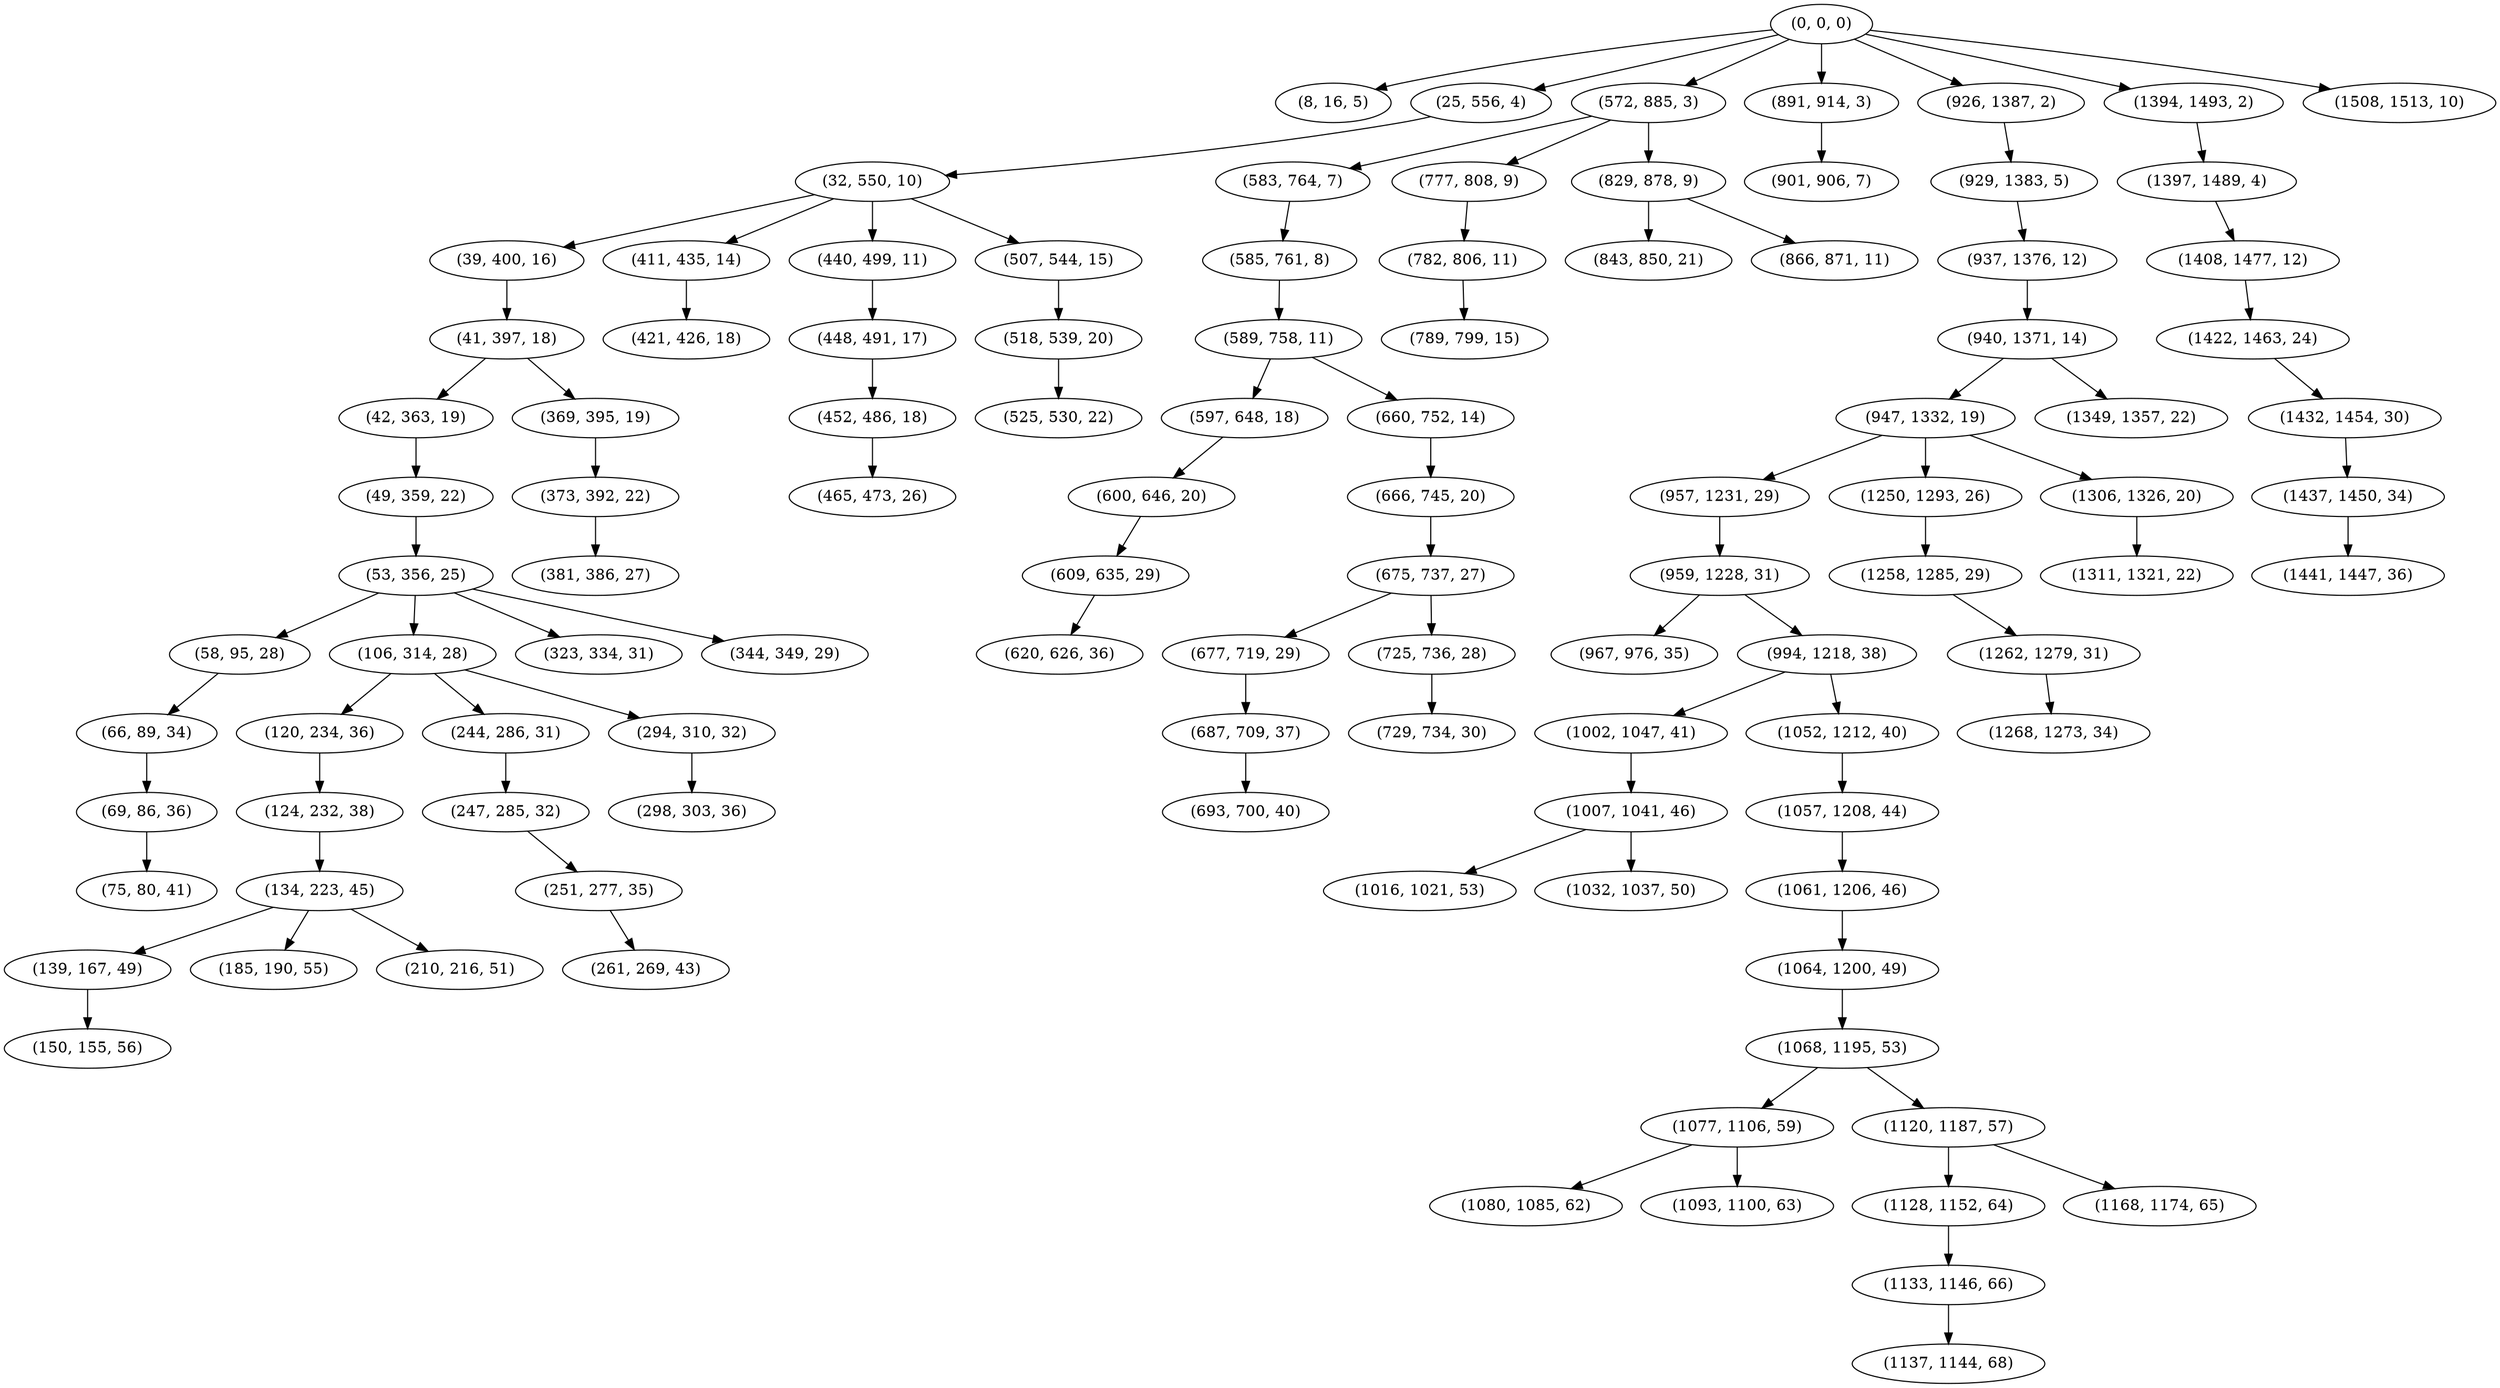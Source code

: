digraph tree {
    "(0, 0, 0)";
    "(8, 16, 5)";
    "(25, 556, 4)";
    "(32, 550, 10)";
    "(39, 400, 16)";
    "(41, 397, 18)";
    "(42, 363, 19)";
    "(49, 359, 22)";
    "(53, 356, 25)";
    "(58, 95, 28)";
    "(66, 89, 34)";
    "(69, 86, 36)";
    "(75, 80, 41)";
    "(106, 314, 28)";
    "(120, 234, 36)";
    "(124, 232, 38)";
    "(134, 223, 45)";
    "(139, 167, 49)";
    "(150, 155, 56)";
    "(185, 190, 55)";
    "(210, 216, 51)";
    "(244, 286, 31)";
    "(247, 285, 32)";
    "(251, 277, 35)";
    "(261, 269, 43)";
    "(294, 310, 32)";
    "(298, 303, 36)";
    "(323, 334, 31)";
    "(344, 349, 29)";
    "(369, 395, 19)";
    "(373, 392, 22)";
    "(381, 386, 27)";
    "(411, 435, 14)";
    "(421, 426, 18)";
    "(440, 499, 11)";
    "(448, 491, 17)";
    "(452, 486, 18)";
    "(465, 473, 26)";
    "(507, 544, 15)";
    "(518, 539, 20)";
    "(525, 530, 22)";
    "(572, 885, 3)";
    "(583, 764, 7)";
    "(585, 761, 8)";
    "(589, 758, 11)";
    "(597, 648, 18)";
    "(600, 646, 20)";
    "(609, 635, 29)";
    "(620, 626, 36)";
    "(660, 752, 14)";
    "(666, 745, 20)";
    "(675, 737, 27)";
    "(677, 719, 29)";
    "(687, 709, 37)";
    "(693, 700, 40)";
    "(725, 736, 28)";
    "(729, 734, 30)";
    "(777, 808, 9)";
    "(782, 806, 11)";
    "(789, 799, 15)";
    "(829, 878, 9)";
    "(843, 850, 21)";
    "(866, 871, 11)";
    "(891, 914, 3)";
    "(901, 906, 7)";
    "(926, 1387, 2)";
    "(929, 1383, 5)";
    "(937, 1376, 12)";
    "(940, 1371, 14)";
    "(947, 1332, 19)";
    "(957, 1231, 29)";
    "(959, 1228, 31)";
    "(967, 976, 35)";
    "(994, 1218, 38)";
    "(1002, 1047, 41)";
    "(1007, 1041, 46)";
    "(1016, 1021, 53)";
    "(1032, 1037, 50)";
    "(1052, 1212, 40)";
    "(1057, 1208, 44)";
    "(1061, 1206, 46)";
    "(1064, 1200, 49)";
    "(1068, 1195, 53)";
    "(1077, 1106, 59)";
    "(1080, 1085, 62)";
    "(1093, 1100, 63)";
    "(1120, 1187, 57)";
    "(1128, 1152, 64)";
    "(1133, 1146, 66)";
    "(1137, 1144, 68)";
    "(1168, 1174, 65)";
    "(1250, 1293, 26)";
    "(1258, 1285, 29)";
    "(1262, 1279, 31)";
    "(1268, 1273, 34)";
    "(1306, 1326, 20)";
    "(1311, 1321, 22)";
    "(1349, 1357, 22)";
    "(1394, 1493, 2)";
    "(1397, 1489, 4)";
    "(1408, 1477, 12)";
    "(1422, 1463, 24)";
    "(1432, 1454, 30)";
    "(1437, 1450, 34)";
    "(1441, 1447, 36)";
    "(1508, 1513, 10)";
    "(0, 0, 0)" -> "(8, 16, 5)";
    "(0, 0, 0)" -> "(25, 556, 4)";
    "(0, 0, 0)" -> "(572, 885, 3)";
    "(0, 0, 0)" -> "(891, 914, 3)";
    "(0, 0, 0)" -> "(926, 1387, 2)";
    "(0, 0, 0)" -> "(1394, 1493, 2)";
    "(0, 0, 0)" -> "(1508, 1513, 10)";
    "(25, 556, 4)" -> "(32, 550, 10)";
    "(32, 550, 10)" -> "(39, 400, 16)";
    "(32, 550, 10)" -> "(411, 435, 14)";
    "(32, 550, 10)" -> "(440, 499, 11)";
    "(32, 550, 10)" -> "(507, 544, 15)";
    "(39, 400, 16)" -> "(41, 397, 18)";
    "(41, 397, 18)" -> "(42, 363, 19)";
    "(41, 397, 18)" -> "(369, 395, 19)";
    "(42, 363, 19)" -> "(49, 359, 22)";
    "(49, 359, 22)" -> "(53, 356, 25)";
    "(53, 356, 25)" -> "(58, 95, 28)";
    "(53, 356, 25)" -> "(106, 314, 28)";
    "(53, 356, 25)" -> "(323, 334, 31)";
    "(53, 356, 25)" -> "(344, 349, 29)";
    "(58, 95, 28)" -> "(66, 89, 34)";
    "(66, 89, 34)" -> "(69, 86, 36)";
    "(69, 86, 36)" -> "(75, 80, 41)";
    "(106, 314, 28)" -> "(120, 234, 36)";
    "(106, 314, 28)" -> "(244, 286, 31)";
    "(106, 314, 28)" -> "(294, 310, 32)";
    "(120, 234, 36)" -> "(124, 232, 38)";
    "(124, 232, 38)" -> "(134, 223, 45)";
    "(134, 223, 45)" -> "(139, 167, 49)";
    "(134, 223, 45)" -> "(185, 190, 55)";
    "(134, 223, 45)" -> "(210, 216, 51)";
    "(139, 167, 49)" -> "(150, 155, 56)";
    "(244, 286, 31)" -> "(247, 285, 32)";
    "(247, 285, 32)" -> "(251, 277, 35)";
    "(251, 277, 35)" -> "(261, 269, 43)";
    "(294, 310, 32)" -> "(298, 303, 36)";
    "(369, 395, 19)" -> "(373, 392, 22)";
    "(373, 392, 22)" -> "(381, 386, 27)";
    "(411, 435, 14)" -> "(421, 426, 18)";
    "(440, 499, 11)" -> "(448, 491, 17)";
    "(448, 491, 17)" -> "(452, 486, 18)";
    "(452, 486, 18)" -> "(465, 473, 26)";
    "(507, 544, 15)" -> "(518, 539, 20)";
    "(518, 539, 20)" -> "(525, 530, 22)";
    "(572, 885, 3)" -> "(583, 764, 7)";
    "(572, 885, 3)" -> "(777, 808, 9)";
    "(572, 885, 3)" -> "(829, 878, 9)";
    "(583, 764, 7)" -> "(585, 761, 8)";
    "(585, 761, 8)" -> "(589, 758, 11)";
    "(589, 758, 11)" -> "(597, 648, 18)";
    "(589, 758, 11)" -> "(660, 752, 14)";
    "(597, 648, 18)" -> "(600, 646, 20)";
    "(600, 646, 20)" -> "(609, 635, 29)";
    "(609, 635, 29)" -> "(620, 626, 36)";
    "(660, 752, 14)" -> "(666, 745, 20)";
    "(666, 745, 20)" -> "(675, 737, 27)";
    "(675, 737, 27)" -> "(677, 719, 29)";
    "(675, 737, 27)" -> "(725, 736, 28)";
    "(677, 719, 29)" -> "(687, 709, 37)";
    "(687, 709, 37)" -> "(693, 700, 40)";
    "(725, 736, 28)" -> "(729, 734, 30)";
    "(777, 808, 9)" -> "(782, 806, 11)";
    "(782, 806, 11)" -> "(789, 799, 15)";
    "(829, 878, 9)" -> "(843, 850, 21)";
    "(829, 878, 9)" -> "(866, 871, 11)";
    "(891, 914, 3)" -> "(901, 906, 7)";
    "(926, 1387, 2)" -> "(929, 1383, 5)";
    "(929, 1383, 5)" -> "(937, 1376, 12)";
    "(937, 1376, 12)" -> "(940, 1371, 14)";
    "(940, 1371, 14)" -> "(947, 1332, 19)";
    "(940, 1371, 14)" -> "(1349, 1357, 22)";
    "(947, 1332, 19)" -> "(957, 1231, 29)";
    "(947, 1332, 19)" -> "(1250, 1293, 26)";
    "(947, 1332, 19)" -> "(1306, 1326, 20)";
    "(957, 1231, 29)" -> "(959, 1228, 31)";
    "(959, 1228, 31)" -> "(967, 976, 35)";
    "(959, 1228, 31)" -> "(994, 1218, 38)";
    "(994, 1218, 38)" -> "(1002, 1047, 41)";
    "(994, 1218, 38)" -> "(1052, 1212, 40)";
    "(1002, 1047, 41)" -> "(1007, 1041, 46)";
    "(1007, 1041, 46)" -> "(1016, 1021, 53)";
    "(1007, 1041, 46)" -> "(1032, 1037, 50)";
    "(1052, 1212, 40)" -> "(1057, 1208, 44)";
    "(1057, 1208, 44)" -> "(1061, 1206, 46)";
    "(1061, 1206, 46)" -> "(1064, 1200, 49)";
    "(1064, 1200, 49)" -> "(1068, 1195, 53)";
    "(1068, 1195, 53)" -> "(1077, 1106, 59)";
    "(1068, 1195, 53)" -> "(1120, 1187, 57)";
    "(1077, 1106, 59)" -> "(1080, 1085, 62)";
    "(1077, 1106, 59)" -> "(1093, 1100, 63)";
    "(1120, 1187, 57)" -> "(1128, 1152, 64)";
    "(1120, 1187, 57)" -> "(1168, 1174, 65)";
    "(1128, 1152, 64)" -> "(1133, 1146, 66)";
    "(1133, 1146, 66)" -> "(1137, 1144, 68)";
    "(1250, 1293, 26)" -> "(1258, 1285, 29)";
    "(1258, 1285, 29)" -> "(1262, 1279, 31)";
    "(1262, 1279, 31)" -> "(1268, 1273, 34)";
    "(1306, 1326, 20)" -> "(1311, 1321, 22)";
    "(1394, 1493, 2)" -> "(1397, 1489, 4)";
    "(1397, 1489, 4)" -> "(1408, 1477, 12)";
    "(1408, 1477, 12)" -> "(1422, 1463, 24)";
    "(1422, 1463, 24)" -> "(1432, 1454, 30)";
    "(1432, 1454, 30)" -> "(1437, 1450, 34)";
    "(1437, 1450, 34)" -> "(1441, 1447, 36)";
}
